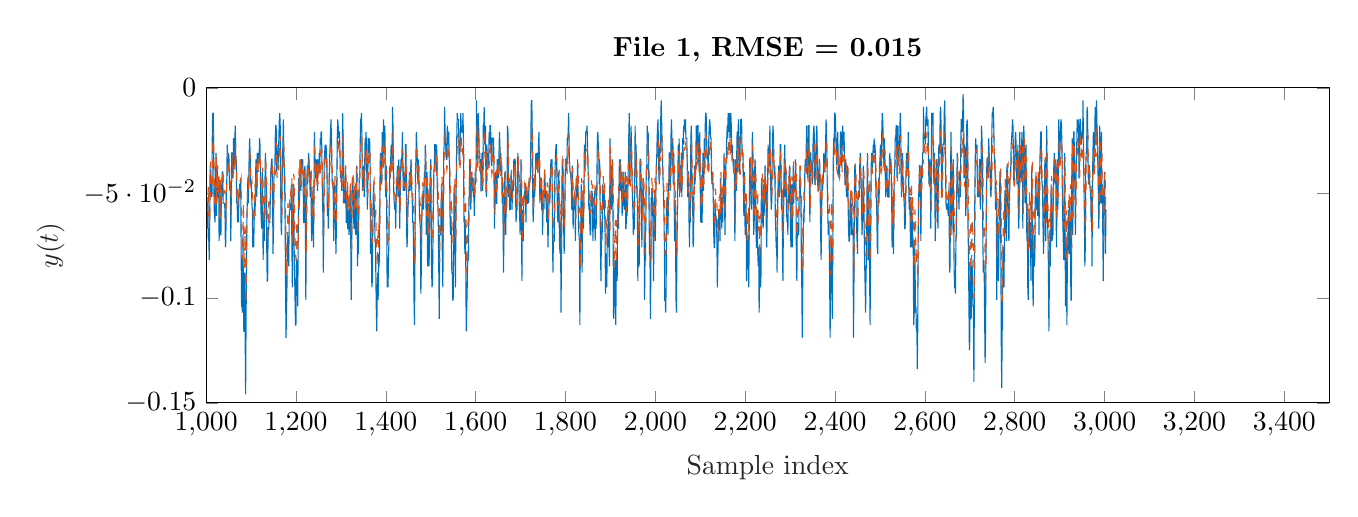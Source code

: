 % This file was created by matlab2tikz.
%
\definecolor{mycolor1}{rgb}{0.0,0.447,0.741}%
\definecolor{mycolor2}{rgb}{0.85,0.325,0.098}%
%
\begin{tikzpicture}

\begin{axis}[%
width=14.264cm,
height=4cm,
at={(0cm,0cm)},
scale only axis,
xmin=1000,
xmax=3500,
xlabel style={font=\color{white!15!black}},
xlabel={Sample index},
ymin=-0.15,
ymax=0,
ylabel style={font=\color{white!15!black}},
ylabel={$y(t)$},
axis background/.style={fill=white},
title style={font=\bfseries},
title={File 1, RMSE = 0.015}
]
\addplot [color=mycolor1, forget plot]
  table[row sep=crcr]{%
1003	-0.067\\
1004	-0.052\\
1005	-0.073\\
1006	-0.07\\
1007	-0.082\\
1008	-0.064\\
1009	-0.037\\
1010	-0.052\\
1011	-0.043\\
1012	-0.046\\
1013	-0.052\\
1014	-0.018\\
1015	-0.012\\
1016	-0.012\\
1017	-0.034\\
1018	-0.058\\
1019	-0.061\\
1020	-0.064\\
1021	-0.049\\
1022	-0.031\\
1023	-0.061\\
1024	-0.049\\
1025	-0.037\\
1026	-0.052\\
1027	-0.046\\
1028	-0.043\\
1029	-0.073\\
1030	-0.064\\
1031	-0.046\\
1032	-0.07\\
1033	-0.07\\
1034	-0.055\\
1035	-0.046\\
1036	-0.04\\
1037	-0.04\\
1038	-0.055\\
1039	-0.055\\
1040	-0.055\\
1041	-0.055\\
1042	-0.058\\
1043	-0.076\\
1044	-0.073\\
1045	-0.049\\
1046	-0.046\\
1047	-0.027\\
1048	-0.037\\
1049	-0.04\\
1050	-0.031\\
1051	-0.034\\
1052	-0.046\\
1053	-0.049\\
1054	-0.046\\
1055	-0.073\\
1056	-0.055\\
1057	-0.031\\
1058	-0.031\\
1059	-0.034\\
1060	-0.043\\
1061	-0.024\\
1062	-0.027\\
1063	-0.037\\
1064	-0.024\\
1065	-0.018\\
1066	-0.034\\
1067	-0.034\\
1068	-0.055\\
1069	-0.052\\
1070	-0.064\\
1071	-0.055\\
1072	-0.064\\
1073	-0.052\\
1074	-0.052\\
1075	-0.046\\
1076	-0.046\\
1077	-0.043\\
1078	-0.076\\
1079	-0.104\\
1080	-0.104\\
1081	-0.107\\
1082	-0.07\\
1083	-0.095\\
1084	-0.116\\
1085	-0.116\\
1086	-0.088\\
1087	-0.119\\
1088	-0.146\\
1089	-0.11\\
1090	-0.085\\
1091	-0.061\\
1092	-0.052\\
1093	-0.043\\
1094	-0.055\\
1095	-0.043\\
1096	-0.031\\
1097	-0.024\\
1098	-0.031\\
1099	-0.046\\
1100	-0.046\\
1101	-0.046\\
1102	-0.055\\
1103	-0.058\\
1104	-0.076\\
1105	-0.07\\
1106	-0.076\\
1107	-0.064\\
1108	-0.052\\
1109	-0.061\\
1110	-0.046\\
1111	-0.034\\
1112	-0.049\\
1113	-0.052\\
1114	-0.031\\
1115	-0.04\\
1116	-0.031\\
1117	-0.034\\
1118	-0.034\\
1119	-0.024\\
1120	-0.027\\
1121	-0.043\\
1122	-0.058\\
1123	-0.064\\
1124	-0.067\\
1125	-0.04\\
1126	-0.052\\
1127	-0.082\\
1128	-0.061\\
1129	-0.07\\
1130	-0.073\\
1131	-0.046\\
1132	-0.031\\
1133	-0.043\\
1134	-0.046\\
1135	-0.076\\
1136	-0.092\\
1137	-0.092\\
1138	-0.07\\
1139	-0.07\\
1140	-0.064\\
1141	-0.064\\
1142	-0.064\\
1143	-0.052\\
1144	-0.04\\
1145	-0.037\\
1146	-0.034\\
1147	-0.034\\
1148	-0.052\\
1149	-0.079\\
1150	-0.067\\
1151	-0.043\\
1152	-0.04\\
1153	-0.04\\
1154	-0.024\\
1155	-0.018\\
1156	-0.018\\
1157	-0.04\\
1158	-0.027\\
1159	-0.037\\
1160	-0.037\\
1161	-0.034\\
1162	-0.024\\
1163	-0.015\\
1164	-0.012\\
1165	-0.018\\
1166	-0.046\\
1167	-0.067\\
1168	-0.07\\
1169	-0.052\\
1170	-0.034\\
1171	-0.027\\
1172	-0.015\\
1173	-0.031\\
1174	-0.037\\
1175	-0.046\\
1176	-0.067\\
1177	-0.098\\
1178	-0.119\\
1179	-0.107\\
1180	-0.095\\
1181	-0.07\\
1182	-0.076\\
1183	-0.079\\
1184	-0.085\\
1185	-0.061\\
1186	-0.058\\
1187	-0.058\\
1188	-0.055\\
1189	-0.058\\
1190	-0.046\\
1191	-0.076\\
1192	-0.095\\
1193	-0.07\\
1194	-0.046\\
1195	-0.046\\
1196	-0.076\\
1197	-0.088\\
1198	-0.101\\
1199	-0.113\\
1200	-0.113\\
1201	-0.085\\
1202	-0.082\\
1203	-0.092\\
1204	-0.104\\
1205	-0.073\\
1206	-0.043\\
1207	-0.058\\
1208	-0.052\\
1209	-0.034\\
1210	-0.046\\
1211	-0.049\\
1212	-0.037\\
1213	-0.034\\
1214	-0.04\\
1215	-0.034\\
1216	-0.043\\
1217	-0.064\\
1218	-0.064\\
1219	-0.04\\
1220	-0.037\\
1221	-0.061\\
1222	-0.101\\
1223	-0.073\\
1224	-0.052\\
1225	-0.037\\
1226	-0.046\\
1227	-0.04\\
1228	-0.031\\
1229	-0.034\\
1230	-0.04\\
1231	-0.046\\
1232	-0.052\\
1233	-0.04\\
1234	-0.058\\
1235	-0.073\\
1236	-0.064\\
1237	-0.052\\
1238	-0.058\\
1239	-0.076\\
1240	-0.055\\
1241	-0.021\\
1242	-0.034\\
1243	-0.034\\
1244	-0.043\\
1245	-0.043\\
1246	-0.034\\
1247	-0.043\\
1248	-0.049\\
1249	-0.034\\
1250	-0.04\\
1251	-0.04\\
1252	-0.031\\
1253	-0.04\\
1254	-0.024\\
1255	-0.027\\
1256	-0.021\\
1257	-0.021\\
1258	-0.037\\
1259	-0.052\\
1260	-0.061\\
1261	-0.088\\
1262	-0.061\\
1263	-0.034\\
1264	-0.031\\
1265	-0.027\\
1266	-0.034\\
1267	-0.027\\
1268	-0.031\\
1269	-0.037\\
1270	-0.061\\
1271	-0.055\\
1272	-0.067\\
1273	-0.058\\
1274	-0.043\\
1275	-0.034\\
1276	-0.027\\
1277	-0.021\\
1278	-0.015\\
1279	-0.024\\
1280	-0.037\\
1281	-0.046\\
1282	-0.046\\
1283	-0.049\\
1284	-0.073\\
1285	-0.064\\
1286	-0.046\\
1287	-0.061\\
1288	-0.061\\
1289	-0.079\\
1290	-0.067\\
1291	-0.043\\
1292	-0.024\\
1293	-0.015\\
1294	-0.018\\
1295	-0.024\\
1296	-0.021\\
1297	-0.021\\
1298	-0.031\\
1299	-0.043\\
1300	-0.04\\
1301	-0.04\\
1302	-0.049\\
1303	-0.034\\
1304	-0.012\\
1305	-0.024\\
1306	-0.055\\
1307	-0.049\\
1308	-0.055\\
1309	-0.046\\
1310	-0.037\\
1311	-0.049\\
1312	-0.064\\
1313	-0.064\\
1314	-0.049\\
1315	-0.067\\
1316	-0.067\\
1317	-0.058\\
1318	-0.07\\
1319	-0.067\\
1320	-0.052\\
1321	-0.049\\
1322	-0.073\\
1323	-0.101\\
1324	-0.076\\
1325	-0.046\\
1326	-0.043\\
1327	-0.046\\
1328	-0.055\\
1329	-0.067\\
1330	-0.049\\
1331	-0.049\\
1332	-0.067\\
1333	-0.07\\
1334	-0.052\\
1335	-0.037\\
1336	-0.052\\
1337	-0.085\\
1338	-0.076\\
1339	-0.079\\
1340	-0.055\\
1341	-0.043\\
1342	-0.043\\
1343	-0.027\\
1344	-0.015\\
1345	-0.015\\
1346	-0.012\\
1347	-0.027\\
1348	-0.049\\
1349	-0.046\\
1350	-0.04\\
1351	-0.037\\
1352	-0.052\\
1353	-0.037\\
1354	-0.024\\
1355	-0.034\\
1356	-0.021\\
1357	-0.027\\
1358	-0.046\\
1359	-0.058\\
1360	-0.043\\
1361	-0.024\\
1362	-0.027\\
1363	-0.031\\
1364	-0.024\\
1365	-0.034\\
1366	-0.079\\
1367	-0.064\\
1368	-0.079\\
1369	-0.095\\
1370	-0.092\\
1371	-0.067\\
1372	-0.052\\
1373	-0.046\\
1374	-0.055\\
1375	-0.058\\
1376	-0.073\\
1377	-0.073\\
1378	-0.092\\
1379	-0.107\\
1380	-0.116\\
1381	-0.095\\
1382	-0.088\\
1383	-0.101\\
1384	-0.079\\
1385	-0.085\\
1386	-0.079\\
1387	-0.046\\
1388	-0.031\\
1389	-0.034\\
1390	-0.046\\
1391	-0.043\\
1392	-0.021\\
1393	-0.037\\
1394	-0.034\\
1395	-0.015\\
1396	-0.027\\
1397	-0.031\\
1398	-0.018\\
1399	-0.046\\
1400	-0.052\\
1401	-0.037\\
1402	-0.058\\
1403	-0.095\\
1404	-0.082\\
1405	-0.095\\
1406	-0.082\\
1407	-0.073\\
1408	-0.052\\
1409	-0.037\\
1410	-0.043\\
1411	-0.034\\
1412	-0.027\\
1413	-0.037\\
1414	-0.034\\
1415	-0.009\\
1416	-0.018\\
1417	-0.04\\
1418	-0.052\\
1419	-0.055\\
1420	-0.058\\
1421	-0.055\\
1422	-0.067\\
1423	-0.055\\
1424	-0.043\\
1425	-0.043\\
1426	-0.037\\
1427	-0.052\\
1428	-0.046\\
1429	-0.034\\
1430	-0.046\\
1431	-0.067\\
1432	-0.052\\
1433	-0.04\\
1434	-0.034\\
1435	-0.037\\
1436	-0.031\\
1437	-0.021\\
1438	-0.037\\
1439	-0.049\\
1440	-0.046\\
1441	-0.04\\
1442	-0.049\\
1443	-0.046\\
1444	-0.027\\
1445	-0.027\\
1446	-0.055\\
1447	-0.076\\
1448	-0.073\\
1449	-0.058\\
1450	-0.055\\
1451	-0.049\\
1452	-0.046\\
1453	-0.04\\
1454	-0.049\\
1455	-0.043\\
1456	-0.034\\
1457	-0.043\\
1458	-0.049\\
1459	-0.055\\
1460	-0.064\\
1461	-0.064\\
1462	-0.082\\
1463	-0.104\\
1464	-0.113\\
1465	-0.079\\
1466	-0.043\\
1467	-0.034\\
1468	-0.021\\
1469	-0.027\\
1470	-0.034\\
1471	-0.043\\
1472	-0.046\\
1473	-0.034\\
1474	-0.049\\
1475	-0.061\\
1476	-0.064\\
1477	-0.067\\
1478	-0.098\\
1479	-0.088\\
1480	-0.064\\
1481	-0.052\\
1482	-0.052\\
1483	-0.049\\
1484	-0.058\\
1485	-0.049\\
1486	-0.04\\
1487	-0.043\\
1488	-0.027\\
1489	-0.037\\
1490	-0.07\\
1491	-0.049\\
1492	-0.04\\
1493	-0.085\\
1494	-0.07\\
1495	-0.055\\
1496	-0.085\\
1497	-0.079\\
1498	-0.052\\
1499	-0.04\\
1500	-0.034\\
1501	-0.058\\
1502	-0.088\\
1503	-0.095\\
1504	-0.092\\
1505	-0.073\\
1506	-0.052\\
1507	-0.04\\
1508	-0.037\\
1509	-0.027\\
1510	-0.027\\
1511	-0.034\\
1512	-0.04\\
1513	-0.027\\
1514	-0.034\\
1515	-0.055\\
1516	-0.055\\
1517	-0.067\\
1518	-0.088\\
1519	-0.11\\
1520	-0.07\\
1521	-0.07\\
1522	-0.07\\
1523	-0.061\\
1524	-0.046\\
1525	-0.052\\
1526	-0.085\\
1527	-0.095\\
1528	-0.061\\
1529	-0.031\\
1530	-0.027\\
1531	-0.009\\
1532	-0.021\\
1533	-0.024\\
1534	-0.031\\
1535	-0.034\\
1536	-0.034\\
1537	-0.018\\
1538	-0.021\\
1539	-0.027\\
1540	-0.021\\
1541	-0.031\\
1542	-0.037\\
1543	-0.061\\
1544	-0.07\\
1545	-0.061\\
1546	-0.07\\
1547	-0.088\\
1548	-0.088\\
1549	-0.101\\
1550	-0.101\\
1551	-0.073\\
1552	-0.049\\
1553	-0.046\\
1554	-0.076\\
1555	-0.095\\
1556	-0.067\\
1557	-0.04\\
1558	-0.024\\
1559	-0.012\\
1560	-0.015\\
1561	-0.015\\
1562	-0.015\\
1563	-0.031\\
1564	-0.037\\
1565	-0.031\\
1566	-0.024\\
1567	-0.012\\
1568	-0.021\\
1569	-0.021\\
1570	-0.021\\
1571	-0.018\\
1572	-0.012\\
1573	-0.031\\
1574	-0.064\\
1575	-0.061\\
1576	-0.079\\
1577	-0.064\\
1578	-0.082\\
1579	-0.116\\
1580	-0.107\\
1581	-0.098\\
1582	-0.085\\
1583	-0.079\\
1584	-0.082\\
1585	-0.052\\
1586	-0.052\\
1587	-0.034\\
1588	-0.037\\
1589	-0.058\\
1590	-0.052\\
1591	-0.04\\
1592	-0.049\\
1593	-0.043\\
1594	-0.043\\
1595	-0.052\\
1596	-0.049\\
1597	-0.061\\
1598	-0.052\\
1599	-0.04\\
1600	-0.046\\
1601	-0.037\\
1602	-0.006\\
1603	-0.024\\
1604	-0.034\\
1605	-0.021\\
1606	-0.012\\
1607	-0.021\\
1608	-0.031\\
1609	-0.031\\
1610	-0.037\\
1611	-0.034\\
1612	-0.049\\
1613	-0.049\\
1614	-0.031\\
1615	-0.049\\
1616	-0.043\\
1617	-0.018\\
1618	-0.018\\
1619	-0.009\\
1620	-0.027\\
1621	-0.021\\
1622	-0.018\\
1623	-0.049\\
1624	-0.052\\
1625	-0.027\\
1626	-0.037\\
1627	-0.031\\
1628	-0.034\\
1629	-0.037\\
1630	-0.021\\
1631	-0.027\\
1632	-0.018\\
1633	-0.018\\
1634	-0.024\\
1635	-0.037\\
1636	-0.037\\
1637	-0.024\\
1638	-0.024\\
1639	-0.024\\
1640	-0.024\\
1641	-0.046\\
1642	-0.067\\
1643	-0.046\\
1644	-0.043\\
1645	-0.04\\
1646	-0.055\\
1647	-0.055\\
1648	-0.034\\
1649	-0.037\\
1650	-0.034\\
1651	-0.043\\
1652	-0.031\\
1653	-0.021\\
1654	-0.027\\
1655	-0.04\\
1656	-0.031\\
1657	-0.037\\
1658	-0.037\\
1659	-0.055\\
1660	-0.046\\
1661	-0.064\\
1662	-0.088\\
1663	-0.07\\
1664	-0.046\\
1665	-0.04\\
1666	-0.058\\
1667	-0.07\\
1668	-0.052\\
1669	-0.058\\
1670	-0.046\\
1671	-0.018\\
1672	-0.021\\
1673	-0.052\\
1674	-0.046\\
1675	-0.046\\
1676	-0.058\\
1677	-0.058\\
1678	-0.049\\
1679	-0.04\\
1680	-0.046\\
1681	-0.058\\
1682	-0.049\\
1683	-0.046\\
1684	-0.049\\
1685	-0.034\\
1686	-0.037\\
1687	-0.034\\
1688	-0.034\\
1689	-0.052\\
1690	-0.064\\
1691	-0.058\\
1692	-0.058\\
1693	-0.043\\
1694	-0.031\\
1695	-0.04\\
1696	-0.04\\
1697	-0.055\\
1698	-0.061\\
1699	-0.07\\
1700	-0.058\\
1701	-0.034\\
1702	-0.061\\
1703	-0.092\\
1704	-0.061\\
1705	-0.058\\
1706	-0.073\\
1707	-0.055\\
1708	-0.052\\
1709	-0.052\\
1710	-0.046\\
1711	-0.052\\
1712	-0.064\\
1713	-0.049\\
1714	-0.055\\
1715	-0.055\\
1716	-0.052\\
1717	-0.049\\
1718	-0.055\\
1719	-0.043\\
1720	-0.046\\
1721	-0.043\\
1722	-0.043\\
1723	-0.021\\
1724	-0.006\\
1725	-0.006\\
1726	-0.021\\
1727	-0.049\\
1728	-0.064\\
1729	-0.058\\
1730	-0.043\\
1731	-0.052\\
1732	-0.049\\
1733	-0.04\\
1734	-0.031\\
1735	-0.037\\
1736	-0.037\\
1737	-0.031\\
1738	-0.04\\
1739	-0.034\\
1740	-0.027\\
1741	-0.021\\
1742	-0.037\\
1743	-0.055\\
1744	-0.043\\
1745	-0.043\\
1746	-0.043\\
1747	-0.058\\
1748	-0.052\\
1749	-0.07\\
1750	-0.055\\
1751	-0.058\\
1752	-0.058\\
1753	-0.04\\
1754	-0.052\\
1755	-0.049\\
1756	-0.052\\
1757	-0.055\\
1758	-0.064\\
1759	-0.049\\
1760	-0.061\\
1761	-0.076\\
1762	-0.064\\
1763	-0.058\\
1764	-0.046\\
1765	-0.055\\
1766	-0.049\\
1767	-0.037\\
1768	-0.034\\
1769	-0.04\\
1770	-0.034\\
1771	-0.067\\
1772	-0.088\\
1773	-0.073\\
1774	-0.073\\
1775	-0.073\\
1776	-0.046\\
1777	-0.037\\
1778	-0.031\\
1779	-0.027\\
1780	-0.027\\
1781	-0.046\\
1782	-0.058\\
1783	-0.064\\
1784	-0.055\\
1785	-0.04\\
1786	-0.064\\
1787	-0.076\\
1788	-0.079\\
1789	-0.064\\
1790	-0.107\\
1791	-0.082\\
1792	-0.046\\
1793	-0.034\\
1794	-0.034\\
1795	-0.049\\
1796	-0.067\\
1797	-0.079\\
1798	-0.067\\
1799	-0.049\\
1800	-0.034\\
1801	-0.034\\
1802	-0.034\\
1803	-0.04\\
1804	-0.024\\
1805	-0.024\\
1806	-0.021\\
1807	-0.012\\
1808	-0.027\\
1809	-0.037\\
1810	-0.04\\
1811	-0.04\\
1812	-0.043\\
1813	-0.046\\
1814	-0.058\\
1815	-0.037\\
1816	-0.055\\
1817	-0.067\\
1818	-0.055\\
1819	-0.058\\
1820	-0.055\\
1821	-0.052\\
1822	-0.073\\
1823	-0.058\\
1824	-0.043\\
1825	-0.052\\
1826	-0.052\\
1827	-0.034\\
1828	-0.052\\
1829	-0.067\\
1830	-0.07\\
1831	-0.073\\
1832	-0.113\\
1833	-0.076\\
1834	-0.067\\
1835	-0.046\\
1836	-0.067\\
1837	-0.088\\
1838	-0.061\\
1839	-0.049\\
1840	-0.067\\
1841	-0.052\\
1842	-0.027\\
1843	-0.04\\
1844	-0.034\\
1845	-0.021\\
1846	-0.021\\
1847	-0.021\\
1848	-0.018\\
1849	-0.027\\
1850	-0.037\\
1851	-0.043\\
1852	-0.058\\
1853	-0.055\\
1854	-0.064\\
1855	-0.07\\
1856	-0.07\\
1857	-0.049\\
1858	-0.055\\
1859	-0.049\\
1860	-0.052\\
1861	-0.073\\
1862	-0.058\\
1863	-0.067\\
1864	-0.058\\
1865	-0.049\\
1866	-0.073\\
1867	-0.064\\
1868	-0.067\\
1869	-0.061\\
1870	-0.04\\
1871	-0.024\\
1872	-0.021\\
1873	-0.027\\
1874	-0.031\\
1875	-0.046\\
1876	-0.034\\
1877	-0.055\\
1878	-0.079\\
1879	-0.092\\
1880	-0.067\\
1881	-0.073\\
1882	-0.067\\
1883	-0.046\\
1884	-0.055\\
1885	-0.058\\
1886	-0.049\\
1887	-0.058\\
1888	-0.067\\
1889	-0.098\\
1890	-0.085\\
1891	-0.079\\
1892	-0.095\\
1893	-0.07\\
1894	-0.076\\
1895	-0.061\\
1896	-0.058\\
1897	-0.076\\
1898	-0.085\\
1899	-0.024\\
1900	-0.052\\
1901	-0.037\\
1902	-0.058\\
1903	-0.052\\
1904	-0.034\\
1905	-0.043\\
1906	-0.067\\
1907	-0.11\\
1908	-0.107\\
1909	-0.095\\
1910	-0.082\\
1911	-0.098\\
1912	-0.113\\
1913	-0.082\\
1914	-0.085\\
1915	-0.092\\
1916	-0.064\\
1917	-0.055\\
1918	-0.067\\
1919	-0.049\\
1920	-0.034\\
1921	-0.049\\
1922	-0.034\\
1923	-0.049\\
1924	-0.04\\
1925	-0.049\\
1926	-0.061\\
1927	-0.055\\
1928	-0.04\\
1929	-0.049\\
1930	-0.055\\
1931	-0.058\\
1932	-0.049\\
1933	-0.04\\
1934	-0.067\\
1935	-0.067\\
1936	-0.046\\
1937	-0.061\\
1938	-0.055\\
1939	-0.046\\
1940	-0.034\\
1941	-0.021\\
1942	-0.012\\
1943	-0.046\\
1944	-0.034\\
1945	-0.031\\
1946	-0.018\\
1947	-0.031\\
1948	-0.043\\
1949	-0.052\\
1950	-0.058\\
1951	-0.07\\
1952	-0.067\\
1953	-0.067\\
1954	-0.046\\
1955	-0.018\\
1956	-0.04\\
1957	-0.027\\
1958	-0.037\\
1959	-0.052\\
1960	-0.052\\
1961	-0.092\\
1962	-0.07\\
1963	-0.064\\
1964	-0.085\\
1965	-0.058\\
1966	-0.034\\
1967	-0.034\\
1968	-0.043\\
1969	-0.052\\
1970	-0.076\\
1971	-0.055\\
1972	-0.049\\
1973	-0.043\\
1974	-0.052\\
1975	-0.064\\
1976	-0.101\\
1977	-0.082\\
1978	-0.082\\
1979	-0.055\\
1980	-0.037\\
1981	-0.037\\
1982	-0.018\\
1983	-0.024\\
1984	-0.021\\
1985	-0.034\\
1986	-0.058\\
1987	-0.079\\
1988	-0.079\\
1989	-0.11\\
1990	-0.088\\
1991	-0.052\\
1992	-0.055\\
1993	-0.049\\
1994	-0.055\\
1995	-0.073\\
1996	-0.092\\
1997	-0.067\\
1998	-0.049\\
1999	-0.055\\
2000	-0.073\\
2001	-0.049\\
2002	-0.037\\
2003	-0.034\\
2004	-0.024\\
2005	-0.018\\
2006	-0.015\\
2007	-0.031\\
2008	-0.043\\
2009	-0.046\\
2010	-0.027\\
2011	-0.031\\
2012	-0.015\\
2013	-0.006\\
2014	-0.015\\
2015	-0.027\\
2016	-0.034\\
2017	-0.043\\
2018	-0.049\\
2019	-0.058\\
2020	-0.073\\
2021	-0.101\\
2022	-0.101\\
2023	-0.107\\
2024	-0.095\\
2025	-0.055\\
2026	-0.052\\
2027	-0.055\\
2028	-0.07\\
2029	-0.055\\
2030	-0.043\\
2031	-0.031\\
2032	-0.031\\
2033	-0.049\\
2034	-0.043\\
2035	-0.021\\
2036	-0.015\\
2037	-0.027\\
2038	-0.037\\
2039	-0.024\\
2040	-0.046\\
2041	-0.031\\
2042	-0.055\\
2043	-0.073\\
2044	-0.055\\
2045	-0.073\\
2046	-0.101\\
2047	-0.107\\
2048	-0.079\\
2049	-0.061\\
2050	-0.043\\
2051	-0.027\\
2052	-0.046\\
2053	-0.024\\
2054	-0.052\\
2055	-0.037\\
2056	-0.037\\
2057	-0.049\\
2058	-0.031\\
2059	-0.052\\
2060	-0.034\\
2061	-0.024\\
2062	-0.027\\
2063	-0.018\\
2064	-0.021\\
2065	-0.015\\
2066	-0.018\\
2067	-0.015\\
2068	-0.024\\
2069	-0.024\\
2070	-0.024\\
2071	-0.037\\
2072	-0.052\\
2073	-0.04\\
2074	-0.04\\
2075	-0.064\\
2076	-0.076\\
2077	-0.055\\
2078	-0.064\\
2079	-0.024\\
2080	-0.018\\
2081	-0.031\\
2082	-0.052\\
2083	-0.052\\
2084	-0.076\\
2085	-0.073\\
2086	-0.049\\
2087	-0.037\\
2088	-0.046\\
2089	-0.043\\
2090	-0.037\\
2091	-0.018\\
2092	-0.034\\
2093	-0.027\\
2094	-0.018\\
2095	-0.018\\
2096	-0.031\\
2097	-0.037\\
2098	-0.04\\
2099	-0.021\\
2100	-0.049\\
2101	-0.064\\
2102	-0.043\\
2103	-0.064\\
2104	-0.064\\
2105	-0.049\\
2106	-0.031\\
2107	-0.049\\
2108	-0.043\\
2109	-0.024\\
2110	-0.037\\
2111	-0.018\\
2112	-0.012\\
2113	-0.012\\
2114	-0.021\\
2115	-0.034\\
2116	-0.031\\
2117	-0.034\\
2118	-0.04\\
2119	-0.024\\
2120	-0.018\\
2121	-0.015\\
2122	-0.018\\
2123	-0.024\\
2124	-0.024\\
2125	-0.04\\
2126	-0.046\\
2127	-0.04\\
2128	-0.043\\
2129	-0.055\\
2130	-0.07\\
2131	-0.076\\
2132	-0.076\\
2133	-0.055\\
2134	-0.061\\
2135	-0.061\\
2136	-0.064\\
2137	-0.073\\
2138	-0.095\\
2139	-0.082\\
2140	-0.073\\
2141	-0.061\\
2142	-0.061\\
2143	-0.058\\
2144	-0.073\\
2145	-0.043\\
2146	-0.055\\
2147	-0.058\\
2148	-0.067\\
2149	-0.052\\
2150	-0.064\\
2151	-0.046\\
2152	-0.046\\
2153	-0.031\\
2154	-0.052\\
2155	-0.07\\
2156	-0.052\\
2157	-0.034\\
2158	-0.034\\
2159	-0.024\\
2160	-0.018\\
2161	-0.024\\
2162	-0.012\\
2163	-0.018\\
2164	-0.021\\
2165	-0.012\\
2166	-0.024\\
2167	-0.018\\
2168	-0.012\\
2169	-0.018\\
2170	-0.031\\
2171	-0.027\\
2172	-0.034\\
2173	-0.034\\
2174	-0.04\\
2175	-0.034\\
2176	-0.043\\
2177	-0.073\\
2178	-0.052\\
2179	-0.034\\
2180	-0.049\\
2181	-0.034\\
2182	-0.021\\
2183	-0.04\\
2184	-0.021\\
2185	-0.015\\
2186	-0.031\\
2187	-0.04\\
2188	-0.04\\
2189	-0.024\\
2190	-0.015\\
2191	-0.015\\
2192	-0.015\\
2193	-0.031\\
2194	-0.031\\
2195	-0.031\\
2196	-0.046\\
2197	-0.061\\
2198	-0.04\\
2199	-0.058\\
2200	-0.07\\
2201	-0.064\\
2202	-0.055\\
2203	-0.092\\
2204	-0.076\\
2205	-0.082\\
2206	-0.07\\
2207	-0.088\\
2208	-0.095\\
2209	-0.064\\
2210	-0.034\\
2211	-0.034\\
2212	-0.046\\
2213	-0.055\\
2214	-0.058\\
2215	-0.037\\
2216	-0.021\\
2217	-0.034\\
2218	-0.055\\
2219	-0.07\\
2220	-0.064\\
2221	-0.04\\
2222	-0.034\\
2223	-0.043\\
2224	-0.067\\
2225	-0.076\\
2226	-0.076\\
2227	-0.058\\
2228	-0.079\\
2229	-0.085\\
2230	-0.076\\
2231	-0.107\\
2232	-0.092\\
2233	-0.076\\
2234	-0.095\\
2235	-0.092\\
2236	-0.046\\
2237	-0.043\\
2238	-0.052\\
2239	-0.064\\
2240	-0.067\\
2241	-0.046\\
2242	-0.061\\
2243	-0.055\\
2244	-0.037\\
2245	-0.049\\
2246	-0.046\\
2247	-0.067\\
2248	-0.076\\
2249	-0.058\\
2250	-0.043\\
2251	-0.027\\
2252	-0.04\\
2253	-0.031\\
2254	-0.031\\
2255	-0.018\\
2256	-0.04\\
2257	-0.049\\
2258	-0.058\\
2259	-0.055\\
2260	-0.034\\
2261	-0.024\\
2262	-0.018\\
2263	-0.024\\
2264	-0.037\\
2265	-0.043\\
2266	-0.037\\
2267	-0.061\\
2268	-0.067\\
2269	-0.076\\
2270	-0.076\\
2271	-0.088\\
2272	-0.058\\
2273	-0.049\\
2274	-0.037\\
2275	-0.043\\
2276	-0.052\\
2277	-0.04\\
2278	-0.027\\
2279	-0.027\\
2280	-0.046\\
2281	-0.058\\
2282	-0.052\\
2283	-0.079\\
2284	-0.092\\
2285	-0.064\\
2286	-0.046\\
2287	-0.034\\
2288	-0.027\\
2289	-0.052\\
2290	-0.037\\
2291	-0.043\\
2292	-0.058\\
2293	-0.064\\
2294	-0.061\\
2295	-0.07\\
2296	-0.046\\
2297	-0.055\\
2298	-0.04\\
2299	-0.037\\
2300	-0.052\\
2301	-0.07\\
2302	-0.076\\
2303	-0.046\\
2304	-0.073\\
2305	-0.076\\
2306	-0.055\\
2307	-0.037\\
2308	-0.055\\
2309	-0.043\\
2310	-0.043\\
2311	-0.049\\
2312	-0.034\\
2313	-0.046\\
2314	-0.085\\
2315	-0.092\\
2316	-0.064\\
2317	-0.07\\
2318	-0.07\\
2319	-0.07\\
2320	-0.052\\
2321	-0.052\\
2322	-0.037\\
2323	-0.052\\
2324	-0.052\\
2325	-0.082\\
2326	-0.095\\
2327	-0.119\\
2328	-0.095\\
2329	-0.076\\
2330	-0.058\\
2331	-0.064\\
2332	-0.049\\
2333	-0.037\\
2334	-0.034\\
2335	-0.04\\
2336	-0.027\\
2337	-0.018\\
2338	-0.031\\
2339	-0.043\\
2340	-0.031\\
2341	-0.018\\
2342	-0.018\\
2343	-0.046\\
2344	-0.064\\
2345	-0.031\\
2346	-0.031\\
2347	-0.04\\
2348	-0.037\\
2349	-0.046\\
2350	-0.043\\
2351	-0.027\\
2352	-0.021\\
2353	-0.018\\
2354	-0.024\\
2355	-0.046\\
2356	-0.046\\
2357	-0.04\\
2358	-0.027\\
2359	-0.018\\
2360	-0.021\\
2361	-0.043\\
2362	-0.049\\
2363	-0.049\\
2364	-0.04\\
2365	-0.034\\
2366	-0.037\\
2367	-0.052\\
2368	-0.07\\
2369	-0.082\\
2370	-0.061\\
2371	-0.043\\
2372	-0.049\\
2373	-0.046\\
2374	-0.043\\
2375	-0.031\\
2376	-0.034\\
2377	-0.04\\
2378	-0.037\\
2379	-0.027\\
2380	-0.015\\
2381	-0.021\\
2382	-0.034\\
2383	-0.052\\
2384	-0.061\\
2385	-0.07\\
2386	-0.064\\
2387	-0.073\\
2388	-0.092\\
2389	-0.119\\
2390	-0.095\\
2391	-0.07\\
2392	-0.079\\
2393	-0.092\\
2394	-0.11\\
2395	-0.076\\
2396	-0.034\\
2397	-0.024\\
2398	-0.027\\
2399	-0.012\\
2400	-0.012\\
2401	-0.015\\
2402	-0.024\\
2403	-0.034\\
2404	-0.037\\
2405	-0.027\\
2406	-0.021\\
2407	-0.034\\
2408	-0.04\\
2409	-0.043\\
2410	-0.04\\
2411	-0.034\\
2412	-0.021\\
2413	-0.021\\
2414	-0.027\\
2415	-0.037\\
2416	-0.027\\
2417	-0.018\\
2418	-0.027\\
2419	-0.027\\
2420	-0.021\\
2421	-0.034\\
2422	-0.046\\
2423	-0.046\\
2424	-0.034\\
2425	-0.049\\
2426	-0.052\\
2427	-0.043\\
2428	-0.037\\
2429	-0.055\\
2430	-0.067\\
2431	-0.073\\
2432	-0.073\\
2433	-0.061\\
2434	-0.055\\
2435	-0.052\\
2436	-0.07\\
2437	-0.055\\
2438	-0.067\\
2439	-0.07\\
2440	-0.067\\
2441	-0.119\\
2442	-0.095\\
2443	-0.052\\
2444	-0.037\\
2445	-0.037\\
2446	-0.046\\
2447	-0.061\\
2448	-0.067\\
2449	-0.073\\
2450	-0.079\\
2451	-0.052\\
2452	-0.049\\
2453	-0.052\\
2454	-0.052\\
2455	-0.037\\
2456	-0.031\\
2457	-0.043\\
2458	-0.043\\
2459	-0.055\\
2460	-0.07\\
2461	-0.064\\
2462	-0.046\\
2463	-0.037\\
2464	-0.055\\
2465	-0.07\\
2466	-0.085\\
2467	-0.095\\
2468	-0.107\\
2469	-0.088\\
2470	-0.082\\
2471	-0.052\\
2472	-0.031\\
2473	-0.061\\
2474	-0.082\\
2475	-0.049\\
2476	-0.064\\
2477	-0.092\\
2478	-0.113\\
2479	-0.079\\
2480	-0.046\\
2481	-0.031\\
2482	-0.04\\
2483	-0.037\\
2484	-0.034\\
2485	-0.027\\
2486	-0.031\\
2487	-0.024\\
2488	-0.031\\
2489	-0.027\\
2490	-0.034\\
2491	-0.052\\
2492	-0.052\\
2493	-0.061\\
2494	-0.076\\
2495	-0.079\\
2496	-0.049\\
2497	-0.043\\
2498	-0.055\\
2499	-0.037\\
2500	-0.034\\
2501	-0.027\\
2502	-0.037\\
2503	-0.037\\
2504	-0.021\\
2505	-0.012\\
2506	-0.015\\
2507	-0.021\\
2508	-0.037\\
2509	-0.037\\
2510	-0.024\\
2511	-0.034\\
2512	-0.043\\
2513	-0.052\\
2514	-0.043\\
2515	-0.037\\
2516	-0.043\\
2517	-0.052\\
2518	-0.046\\
2519	-0.052\\
2520	-0.052\\
2521	-0.034\\
2522	-0.031\\
2523	-0.04\\
2524	-0.034\\
2525	-0.037\\
2526	-0.052\\
2527	-0.076\\
2528	-0.061\\
2529	-0.052\\
2530	-0.079\\
2531	-0.058\\
2532	-0.04\\
2533	-0.037\\
2534	-0.024\\
2535	-0.024\\
2536	-0.018\\
2537	-0.018\\
2538	-0.043\\
2539	-0.034\\
2540	-0.018\\
2541	-0.034\\
2542	-0.037\\
2543	-0.027\\
2544	-0.024\\
2545	-0.012\\
2546	-0.015\\
2547	-0.043\\
2548	-0.052\\
2549	-0.04\\
2550	-0.031\\
2551	-0.043\\
2552	-0.046\\
2553	-0.052\\
2554	-0.055\\
2555	-0.067\\
2556	-0.067\\
2557	-0.055\\
2558	-0.04\\
2559	-0.031\\
2560	-0.034\\
2561	-0.04\\
2562	-0.034\\
2563	-0.021\\
2564	-0.046\\
2565	-0.058\\
2566	-0.052\\
2567	-0.061\\
2568	-0.076\\
2569	-0.052\\
2570	-0.058\\
2571	-0.076\\
2572	-0.061\\
2573	-0.073\\
2574	-0.073\\
2575	-0.113\\
2576	-0.107\\
2577	-0.076\\
2578	-0.082\\
2579	-0.107\\
2580	-0.104\\
2581	-0.116\\
2582	-0.11\\
2583	-0.134\\
2584	-0.116\\
2585	-0.073\\
2586	-0.049\\
2587	-0.052\\
2588	-0.037\\
2589	-0.037\\
2590	-0.049\\
2591	-0.073\\
2592	-0.052\\
2593	-0.037\\
2594	-0.043\\
2595	-0.031\\
2596	-0.031\\
2597	-0.009\\
2598	-0.024\\
2599	-0.024\\
2600	-0.024\\
2601	-0.027\\
2602	-0.015\\
2603	-0.012\\
2604	-0.009\\
2605	-0.018\\
2606	-0.018\\
2607	-0.015\\
2608	-0.034\\
2609	-0.046\\
2610	-0.043\\
2611	-0.034\\
2612	-0.04\\
2613	-0.067\\
2614	-0.046\\
2615	-0.012\\
2616	-0.018\\
2617	-0.012\\
2618	-0.012\\
2619	-0.04\\
2620	-0.046\\
2621	-0.031\\
2622	-0.046\\
2623	-0.073\\
2624	-0.064\\
2625	-0.046\\
2626	-0.034\\
2627	-0.037\\
2628	-0.058\\
2629	-0.067\\
2630	-0.046\\
2631	-0.027\\
2632	-0.031\\
2633	-0.031\\
2634	-0.012\\
2635	-0.009\\
2636	-0.018\\
2637	-0.052\\
2638	-0.052\\
2639	-0.034\\
2640	-0.027\\
2641	-0.027\\
2642	-0.027\\
2643	-0.012\\
2644	-0.006\\
2645	-0.018\\
2646	-0.04\\
2647	-0.055\\
2648	-0.058\\
2649	-0.055\\
2650	-0.058\\
2651	-0.058\\
2652	-0.061\\
2653	-0.049\\
2654	-0.064\\
2655	-0.088\\
2656	-0.085\\
2657	-0.046\\
2658	-0.021\\
2659	-0.037\\
2660	-0.07\\
2661	-0.055\\
2662	-0.04\\
2663	-0.034\\
2664	-0.061\\
2665	-0.085\\
2666	-0.095\\
2667	-0.095\\
2668	-0.098\\
2669	-0.073\\
2670	-0.07\\
2671	-0.046\\
2672	-0.031\\
2673	-0.046\\
2674	-0.049\\
2675	-0.052\\
2676	-0.058\\
2677	-0.04\\
2678	-0.043\\
2679	-0.052\\
2680	-0.024\\
2681	-0.015\\
2682	-0.015\\
2683	-0.021\\
2684	-0.015\\
2685	-0.003\\
2686	-0.012\\
2687	-0.043\\
2688	-0.034\\
2689	-0.027\\
2690	-0.04\\
2691	-0.061\\
2692	-0.052\\
2693	-0.018\\
2694	-0.015\\
2695	-0.021\\
2696	-0.067\\
2697	-0.079\\
2698	-0.104\\
2699	-0.125\\
2700	-0.119\\
2701	-0.085\\
2702	-0.085\\
2703	-0.11\\
2704	-0.092\\
2705	-0.082\\
2706	-0.095\\
2707	-0.104\\
2708	-0.104\\
2709	-0.14\\
2710	-0.104\\
2711	-0.055\\
2712	-0.034\\
2713	-0.024\\
2714	-0.031\\
2715	-0.031\\
2716	-0.027\\
2717	-0.052\\
2718	-0.046\\
2719	-0.049\\
2720	-0.052\\
2721	-0.037\\
2722	-0.034\\
2723	-0.055\\
2724	-0.058\\
2725	-0.034\\
2726	-0.018\\
2727	-0.024\\
2728	-0.031\\
2729	-0.073\\
2730	-0.088\\
2731	-0.082\\
2732	-0.088\\
2733	-0.11\\
2734	-0.131\\
2735	-0.116\\
2736	-0.076\\
2737	-0.049\\
2738	-0.034\\
2739	-0.034\\
2740	-0.037\\
2741	-0.043\\
2742	-0.024\\
2743	-0.031\\
2744	-0.034\\
2745	-0.04\\
2746	-0.049\\
2747	-0.052\\
2748	-0.046\\
2749	-0.021\\
2750	-0.012\\
2751	-0.012\\
2752	-0.009\\
2753	-0.015\\
2754	-0.027\\
2755	-0.037\\
2756	-0.034\\
2757	-0.058\\
2758	-0.046\\
2759	-0.058\\
2760	-0.101\\
2761	-0.076\\
2762	-0.064\\
2763	-0.082\\
2764	-0.092\\
2765	-0.067\\
2766	-0.055\\
2767	-0.04\\
2768	-0.04\\
2769	-0.076\\
2770	-0.122\\
2771	-0.143\\
2772	-0.116\\
2773	-0.098\\
2774	-0.076\\
2775	-0.076\\
2776	-0.095\\
2777	-0.07\\
2778	-0.049\\
2779	-0.049\\
2780	-0.064\\
2781	-0.073\\
2782	-0.04\\
2783	-0.037\\
2784	-0.037\\
2785	-0.061\\
2786	-0.07\\
2787	-0.073\\
2788	-0.052\\
2789	-0.043\\
2790	-0.043\\
2791	-0.04\\
2792	-0.027\\
2793	-0.024\\
2794	-0.021\\
2795	-0.015\\
2796	-0.018\\
2797	-0.031\\
2798	-0.046\\
2799	-0.046\\
2800	-0.034\\
2801	-0.024\\
2802	-0.021\\
2803	-0.027\\
2804	-0.04\\
2805	-0.046\\
2806	-0.04\\
2807	-0.027\\
2808	-0.061\\
2809	-0.067\\
2810	-0.052\\
2811	-0.021\\
2812	-0.034\\
2813	-0.043\\
2814	-0.043\\
2815	-0.031\\
2816	-0.021\\
2817	-0.031\\
2818	-0.067\\
2819	-0.034\\
2820	-0.018\\
2821	-0.024\\
2822	-0.046\\
2823	-0.055\\
2824	-0.031\\
2825	-0.027\\
2826	-0.052\\
2827	-0.073\\
2828	-0.064\\
2829	-0.095\\
2830	-0.101\\
2831	-0.076\\
2832	-0.058\\
2833	-0.076\\
2834	-0.064\\
2835	-0.067\\
2836	-0.092\\
2837	-0.07\\
2838	-0.037\\
2839	-0.064\\
2840	-0.092\\
2841	-0.104\\
2842	-0.079\\
2843	-0.07\\
2844	-0.085\\
2845	-0.076\\
2846	-0.043\\
2847	-0.043\\
2848	-0.055\\
2849	-0.058\\
2850	-0.052\\
2851	-0.061\\
2852	-0.04\\
2853	-0.049\\
2854	-0.07\\
2855	-0.049\\
2856	-0.034\\
2857	-0.027\\
2858	-0.021\\
2859	-0.021\\
2860	-0.043\\
2861	-0.046\\
2862	-0.049\\
2863	-0.067\\
2864	-0.079\\
2865	-0.07\\
2866	-0.055\\
2867	-0.034\\
2868	-0.04\\
2869	-0.073\\
2870	-0.052\\
2871	-0.018\\
2872	-0.043\\
2873	-0.064\\
2874	-0.07\\
2875	-0.088\\
2876	-0.116\\
2877	-0.092\\
2878	-0.073\\
2879	-0.085\\
2880	-0.064\\
2881	-0.046\\
2882	-0.055\\
2883	-0.073\\
2884	-0.07\\
2885	-0.07\\
2886	-0.046\\
2887	-0.037\\
2888	-0.031\\
2889	-0.043\\
2890	-0.046\\
2891	-0.034\\
2892	-0.061\\
2893	-0.076\\
2894	-0.046\\
2895	-0.034\\
2896	-0.058\\
2897	-0.037\\
2898	-0.015\\
2899	-0.031\\
2900	-0.034\\
2901	-0.027\\
2902	-0.018\\
2903	-0.015\\
2904	-0.018\\
2905	-0.027\\
2906	-0.052\\
2907	-0.064\\
2908	-0.073\\
2909	-0.082\\
2910	-0.046\\
2911	-0.031\\
2912	-0.07\\
2913	-0.104\\
2914	-0.079\\
2915	-0.073\\
2916	-0.113\\
2917	-0.085\\
2918	-0.076\\
2919	-0.064\\
2920	-0.058\\
2921	-0.079\\
2922	-0.061\\
2923	-0.052\\
2924	-0.076\\
2925	-0.101\\
2926	-0.101\\
2927	-0.04\\
2928	-0.024\\
2929	-0.07\\
2930	-0.052\\
2931	-0.021\\
2932	-0.021\\
2933	-0.037\\
2934	-0.049\\
2935	-0.07\\
2936	-0.046\\
2937	-0.034\\
2938	-0.027\\
2939	-0.015\\
2940	-0.021\\
2941	-0.015\\
2942	-0.018\\
2943	-0.043\\
2944	-0.037\\
2945	-0.015\\
2946	-0.015\\
2947	-0.021\\
2948	-0.027\\
2949	-0.021\\
2950	-0.024\\
2951	-0.024\\
2952	-0.006\\
2953	-0.031\\
2954	-0.046\\
2955	-0.061\\
2956	-0.085\\
2957	-0.076\\
2958	-0.037\\
2959	-0.031\\
2960	-0.031\\
2961	-0.009\\
2962	-0.012\\
2963	-0.034\\
2964	-0.046\\
2965	-0.037\\
2966	-0.037\\
2967	-0.046\\
2968	-0.049\\
2969	-0.049\\
2970	-0.064\\
2971	-0.052\\
2972	-0.085\\
2973	-0.046\\
2974	-0.031\\
2975	-0.021\\
2976	-0.04\\
2977	-0.034\\
2978	-0.024\\
2979	-0.009\\
2980	-0.027\\
2981	-0.021\\
2982	-0.006\\
2983	-0.018\\
2984	-0.024\\
2985	-0.037\\
2986	-0.049\\
2987	-0.067\\
2988	-0.055\\
2989	-0.018\\
2990	-0.034\\
2991	-0.055\\
2992	-0.027\\
2993	-0.021\\
2994	-0.055\\
2995	-0.046\\
2996	-0.07\\
2997	-0.092\\
2998	-0.058\\
2999	-0.046\\
3000	-0.04\\
3001	-0.061\\
3002	-0.079\\
3003	-0.058\\
};
\addplot [color=mycolor2, dashed, forget plot]
  table[row sep=crcr]{%
1003	-0.059\\
1004	-0.056\\
1005	-0.047\\
1006	-0.061\\
1007	-0.058\\
1008	-0.065\\
1009	-0.054\\
1010	-0.035\\
1011	-0.047\\
1012	-0.043\\
1013	-0.045\\
1014	-0.047\\
1015	-0.024\\
1016	-0.021\\
1017	-0.023\\
1018	-0.042\\
1019	-0.057\\
1020	-0.054\\
1021	-0.055\\
1022	-0.044\\
1023	-0.033\\
1024	-0.056\\
1025	-0.045\\
1026	-0.037\\
1027	-0.05\\
1028	-0.045\\
1029	-0.042\\
1030	-0.062\\
1031	-0.055\\
1032	-0.043\\
1033	-0.06\\
1034	-0.059\\
1035	-0.048\\
1036	-0.043\\
1037	-0.039\\
1038	-0.041\\
1039	-0.05\\
1040	-0.049\\
1041	-0.049\\
1042	-0.05\\
1043	-0.051\\
1044	-0.064\\
1045	-0.06\\
1046	-0.044\\
1047	-0.043\\
1048	-0.031\\
1049	-0.037\\
1050	-0.042\\
1051	-0.035\\
1052	-0.037\\
1053	-0.046\\
1054	-0.047\\
1055	-0.044\\
1056	-0.062\\
1057	-0.049\\
1058	-0.033\\
1059	-0.034\\
1060	-0.038\\
1061	-0.043\\
1062	-0.03\\
1063	-0.033\\
1064	-0.04\\
1065	-0.032\\
1066	-0.027\\
1067	-0.038\\
1068	-0.038\\
1069	-0.053\\
1070	-0.048\\
1071	-0.056\\
1072	-0.05\\
1073	-0.055\\
1074	-0.047\\
1075	-0.047\\
1076	-0.044\\
1077	-0.044\\
1078	-0.043\\
1079	-0.064\\
1080	-0.082\\
1081	-0.078\\
1082	-0.078\\
1083	-0.055\\
1084	-0.073\\
1085	-0.086\\
1086	-0.084\\
1087	-0.066\\
1088	-0.086\\
1089	-0.103\\
1090	-0.078\\
1091	-0.063\\
1092	-0.05\\
1093	-0.044\\
1094	-0.041\\
1095	-0.05\\
1096	-0.041\\
1097	-0.033\\
1098	-0.031\\
1099	-0.036\\
1100	-0.046\\
1101	-0.045\\
1102	-0.044\\
1103	-0.051\\
1104	-0.052\\
1105	-0.064\\
1106	-0.058\\
1107	-0.062\\
1108	-0.053\\
1109	-0.046\\
1110	-0.054\\
1111	-0.043\\
1112	-0.036\\
1113	-0.046\\
1114	-0.048\\
1115	-0.034\\
1116	-0.04\\
1117	-0.034\\
1118	-0.037\\
1119	-0.038\\
1120	-0.031\\
1121	-0.034\\
1122	-0.043\\
1123	-0.054\\
1124	-0.056\\
1125	-0.057\\
1126	-0.038\\
1127	-0.048\\
1128	-0.069\\
1129	-0.052\\
1130	-0.058\\
1131	-0.06\\
1132	-0.042\\
1133	-0.033\\
1134	-0.043\\
1135	-0.045\\
1136	-0.064\\
1137	-0.073\\
1138	-0.07\\
1139	-0.056\\
1140	-0.057\\
1141	-0.054\\
1142	-0.054\\
1143	-0.054\\
1144	-0.045\\
1145	-0.039\\
1146	-0.039\\
1147	-0.036\\
1148	-0.038\\
1149	-0.049\\
1150	-0.067\\
1151	-0.056\\
1152	-0.04\\
1153	-0.039\\
1154	-0.04\\
1155	-0.03\\
1156	-0.026\\
1157	-0.028\\
1158	-0.043\\
1159	-0.034\\
1160	-0.039\\
1161	-0.039\\
1162	-0.037\\
1163	-0.031\\
1164	-0.025\\
1165	-0.023\\
1166	-0.029\\
1167	-0.049\\
1168	-0.061\\
1169	-0.06\\
1170	-0.045\\
1171	-0.035\\
1172	-0.032\\
1173	-0.024\\
1174	-0.038\\
1175	-0.04\\
1176	-0.046\\
1177	-0.059\\
1178	-0.078\\
1179	-0.089\\
1180	-0.077\\
1181	-0.07\\
1182	-0.055\\
1183	-0.061\\
1184	-0.063\\
1185	-0.067\\
1186	-0.051\\
1187	-0.05\\
1188	-0.051\\
1189	-0.048\\
1190	-0.052\\
1191	-0.043\\
1192	-0.064\\
1193	-0.074\\
1194	-0.056\\
1195	-0.041\\
1196	-0.043\\
1197	-0.064\\
1198	-0.071\\
1199	-0.077\\
1200	-0.082\\
1201	-0.082\\
1202	-0.064\\
1203	-0.063\\
1204	-0.07\\
1205	-0.077\\
1206	-0.057\\
1207	-0.038\\
1208	-0.052\\
1209	-0.047\\
1210	-0.034\\
1211	-0.045\\
1212	-0.047\\
1213	-0.038\\
1214	-0.036\\
1215	-0.041\\
1216	-0.037\\
1217	-0.043\\
1218	-0.057\\
1219	-0.054\\
1220	-0.039\\
1221	-0.039\\
1222	-0.055\\
1223	-0.079\\
1224	-0.059\\
1225	-0.045\\
1226	-0.037\\
1227	-0.044\\
1228	-0.041\\
1229	-0.034\\
1230	-0.037\\
1231	-0.042\\
1232	-0.045\\
1233	-0.048\\
1234	-0.039\\
1235	-0.053\\
1236	-0.062\\
1237	-0.054\\
1238	-0.046\\
1239	-0.051\\
1240	-0.063\\
1241	-0.047\\
1242	-0.026\\
1243	-0.037\\
1244	-0.038\\
1245	-0.044\\
1246	-0.043\\
1247	-0.036\\
1248	-0.044\\
1249	-0.046\\
1250	-0.036\\
1251	-0.041\\
1252	-0.04\\
1253	-0.035\\
1254	-0.042\\
1255	-0.03\\
1256	-0.033\\
1257	-0.029\\
1258	-0.03\\
1259	-0.042\\
1260	-0.049\\
1261	-0.055\\
1262	-0.071\\
1263	-0.051\\
1264	-0.034\\
1265	-0.034\\
1266	-0.033\\
1267	-0.038\\
1268	-0.032\\
1269	-0.035\\
1270	-0.04\\
1271	-0.056\\
1272	-0.05\\
1273	-0.058\\
1274	-0.05\\
1275	-0.042\\
1276	-0.034\\
1277	-0.032\\
1278	-0.028\\
1279	-0.026\\
1280	-0.032\\
1281	-0.042\\
1282	-0.046\\
1283	-0.045\\
1284	-0.046\\
1285	-0.064\\
1286	-0.056\\
1287	-0.042\\
1288	-0.054\\
1289	-0.053\\
1290	-0.065\\
1291	-0.055\\
1292	-0.04\\
1293	-0.028\\
1294	-0.024\\
1295	-0.028\\
1296	-0.032\\
1297	-0.03\\
1298	-0.03\\
1299	-0.037\\
1300	-0.045\\
1301	-0.041\\
1302	-0.041\\
1303	-0.047\\
1304	-0.035\\
1305	-0.022\\
1306	-0.034\\
1307	-0.053\\
1308	-0.046\\
1309	-0.05\\
1310	-0.044\\
1311	-0.037\\
1312	-0.047\\
1313	-0.057\\
1314	-0.056\\
1315	-0.044\\
1316	-0.059\\
1317	-0.056\\
1318	-0.05\\
1319	-0.059\\
1320	-0.056\\
1321	-0.047\\
1322	-0.045\\
1323	-0.062\\
1324	-0.079\\
1325	-0.061\\
1326	-0.04\\
1327	-0.041\\
1328	-0.044\\
1329	-0.051\\
1330	-0.058\\
1331	-0.044\\
1332	-0.046\\
1333	-0.058\\
1334	-0.059\\
1335	-0.046\\
1336	-0.037\\
1337	-0.048\\
1338	-0.07\\
1339	-0.062\\
1340	-0.062\\
1341	-0.047\\
1342	-0.041\\
1343	-0.042\\
1344	-0.032\\
1345	-0.024\\
1346	-0.024\\
1347	-0.023\\
1348	-0.036\\
1349	-0.049\\
1350	-0.046\\
1351	-0.04\\
1352	-0.039\\
1353	-0.049\\
1354	-0.037\\
1355	-0.032\\
1356	-0.037\\
1357	-0.029\\
1358	-0.034\\
1359	-0.047\\
1360	-0.054\\
1361	-0.041\\
1362	-0.03\\
1363	-0.032\\
1364	-0.036\\
1365	-0.031\\
1366	-0.04\\
1367	-0.069\\
1368	-0.054\\
1369	-0.065\\
1370	-0.074\\
1371	-0.07\\
1372	-0.055\\
1373	-0.045\\
1374	-0.044\\
1375	-0.049\\
1376	-0.052\\
1377	-0.061\\
1378	-0.06\\
1379	-0.072\\
1380	-0.08\\
1381	-0.085\\
1382	-0.069\\
1383	-0.067\\
1384	-0.076\\
1385	-0.061\\
1386	-0.067\\
1387	-0.062\\
1388	-0.04\\
1389	-0.032\\
1390	-0.036\\
1391	-0.046\\
1392	-0.042\\
1393	-0.028\\
1394	-0.04\\
1395	-0.037\\
1396	-0.025\\
1397	-0.034\\
1398	-0.036\\
1399	-0.028\\
1400	-0.046\\
1401	-0.05\\
1402	-0.039\\
1403	-0.054\\
1404	-0.076\\
1405	-0.065\\
1406	-0.073\\
1407	-0.063\\
1408	-0.059\\
1409	-0.045\\
1410	-0.036\\
1411	-0.042\\
1412	-0.036\\
1413	-0.032\\
1414	-0.04\\
1415	-0.035\\
1416	-0.021\\
1417	-0.028\\
1418	-0.044\\
1419	-0.051\\
1420	-0.051\\
1421	-0.052\\
1422	-0.049\\
1423	-0.057\\
1424	-0.049\\
1425	-0.041\\
1426	-0.043\\
1427	-0.038\\
1428	-0.049\\
1429	-0.043\\
1430	-0.036\\
1431	-0.046\\
1432	-0.059\\
1433	-0.046\\
1434	-0.039\\
1435	-0.036\\
1436	-0.039\\
1437	-0.034\\
1438	-0.029\\
1439	-0.04\\
1440	-0.047\\
1441	-0.045\\
1442	-0.04\\
1443	-0.047\\
1444	-0.045\\
1445	-0.031\\
1446	-0.033\\
1447	-0.053\\
1448	-0.065\\
1449	-0.06\\
1450	-0.051\\
1451	-0.049\\
1452	-0.045\\
1453	-0.043\\
1454	-0.04\\
1455	-0.047\\
1456	-0.042\\
1457	-0.035\\
1458	-0.044\\
1459	-0.047\\
1460	-0.05\\
1461	-0.056\\
1462	-0.055\\
1463	-0.067\\
1464	-0.079\\
1465	-0.084\\
1466	-0.06\\
1467	-0.038\\
1468	-0.034\\
1469	-0.027\\
1470	-0.034\\
1471	-0.037\\
1472	-0.045\\
1473	-0.045\\
1474	-0.037\\
1475	-0.047\\
1476	-0.054\\
1477	-0.056\\
1478	-0.057\\
1479	-0.077\\
1480	-0.069\\
1481	-0.052\\
1482	-0.045\\
1483	-0.047\\
1484	-0.046\\
1485	-0.052\\
1486	-0.044\\
1487	-0.04\\
1488	-0.042\\
1489	-0.031\\
1490	-0.04\\
1491	-0.061\\
1492	-0.045\\
1493	-0.041\\
1494	-0.071\\
1495	-0.058\\
1496	-0.048\\
1497	-0.069\\
1498	-0.063\\
1499	-0.045\\
1500	-0.037\\
1501	-0.037\\
1502	-0.053\\
1503	-0.073\\
1504	-0.073\\
1505	-0.07\\
1506	-0.058\\
1507	-0.044\\
1508	-0.039\\
1509	-0.037\\
1510	-0.032\\
1511	-0.033\\
1512	-0.038\\
1513	-0.042\\
1514	-0.032\\
1515	-0.038\\
1516	-0.052\\
1517	-0.051\\
1518	-0.058\\
1519	-0.071\\
1520	-0.083\\
1521	-0.057\\
1522	-0.056\\
1523	-0.058\\
1524	-0.052\\
1525	-0.042\\
1526	-0.047\\
1527	-0.07\\
1528	-0.074\\
1529	-0.05\\
1530	-0.031\\
1531	-0.031\\
1532	-0.02\\
1533	-0.028\\
1534	-0.034\\
1535	-0.037\\
1536	-0.039\\
1537	-0.037\\
1538	-0.027\\
1539	-0.03\\
1540	-0.033\\
1541	-0.03\\
1542	-0.036\\
1543	-0.041\\
1544	-0.057\\
1545	-0.06\\
1546	-0.053\\
1547	-0.059\\
1548	-0.07\\
1549	-0.069\\
1550	-0.076\\
1551	-0.075\\
1552	-0.057\\
1553	-0.043\\
1554	-0.043\\
1555	-0.064\\
1556	-0.073\\
1557	-0.054\\
1558	-0.038\\
1559	-0.028\\
1560	-0.022\\
1561	-0.026\\
1562	-0.024\\
1563	-0.028\\
1564	-0.038\\
1565	-0.039\\
1566	-0.035\\
1567	-0.03\\
1568	-0.023\\
1569	-0.031\\
1570	-0.03\\
1571	-0.031\\
1572	-0.027\\
1573	-0.024\\
1574	-0.037\\
1575	-0.061\\
1576	-0.057\\
1577	-0.065\\
1578	-0.053\\
1579	-0.066\\
1580	-0.088\\
1581	-0.079\\
1582	-0.073\\
1583	-0.064\\
1584	-0.062\\
1585	-0.065\\
1586	-0.045\\
1587	-0.046\\
1588	-0.034\\
1589	-0.037\\
1590	-0.054\\
1591	-0.047\\
1592	-0.04\\
1593	-0.047\\
1594	-0.042\\
1595	-0.043\\
1596	-0.048\\
1597	-0.046\\
1598	-0.053\\
1599	-0.047\\
1600	-0.039\\
1601	-0.045\\
1602	-0.036\\
1603	-0.017\\
1604	-0.031\\
1605	-0.039\\
1606	-0.028\\
1607	-0.021\\
1608	-0.03\\
1609	-0.038\\
1610	-0.037\\
1611	-0.04\\
1612	-0.037\\
1613	-0.049\\
1614	-0.047\\
1615	-0.034\\
1616	-0.047\\
1617	-0.04\\
1618	-0.026\\
1619	-0.027\\
1620	-0.02\\
1621	-0.034\\
1622	-0.03\\
1623	-0.03\\
1624	-0.049\\
1625	-0.049\\
1626	-0.033\\
1627	-0.039\\
1628	-0.035\\
1629	-0.038\\
1630	-0.038\\
1631	-0.029\\
1632	-0.033\\
1633	-0.027\\
1634	-0.029\\
1635	-0.032\\
1636	-0.041\\
1637	-0.04\\
1638	-0.031\\
1639	-0.032\\
1640	-0.031\\
1641	-0.032\\
1642	-0.048\\
1643	-0.06\\
1644	-0.043\\
1645	-0.042\\
1646	-0.039\\
1647	-0.051\\
1648	-0.05\\
1649	-0.035\\
1650	-0.04\\
1651	-0.036\\
1652	-0.043\\
1653	-0.034\\
1654	-0.029\\
1655	-0.035\\
1656	-0.042\\
1657	-0.035\\
1658	-0.039\\
1659	-0.039\\
1660	-0.052\\
1661	-0.045\\
1662	-0.057\\
1663	-0.072\\
1664	-0.058\\
1665	-0.042\\
1666	-0.038\\
1667	-0.052\\
1668	-0.06\\
1669	-0.047\\
1670	-0.051\\
1671	-0.042\\
1672	-0.025\\
1673	-0.029\\
1674	-0.051\\
1675	-0.045\\
1676	-0.043\\
1677	-0.053\\
1678	-0.052\\
1679	-0.046\\
1680	-0.039\\
1681	-0.045\\
1682	-0.053\\
1683	-0.046\\
1684	-0.044\\
1685	-0.046\\
1686	-0.036\\
1687	-0.039\\
1688	-0.036\\
1689	-0.037\\
1690	-0.05\\
1691	-0.056\\
1692	-0.052\\
1693	-0.051\\
1694	-0.041\\
1695	-0.033\\
1696	-0.041\\
1697	-0.042\\
1698	-0.051\\
1699	-0.054\\
1700	-0.06\\
1701	-0.051\\
1702	-0.034\\
1703	-0.055\\
1704	-0.074\\
1705	-0.052\\
1706	-0.05\\
1707	-0.061\\
1708	-0.048\\
1709	-0.046\\
1710	-0.048\\
1711	-0.044\\
1712	-0.048\\
1713	-0.056\\
1714	-0.045\\
1715	-0.05\\
1716	-0.049\\
1717	-0.048\\
1718	-0.045\\
1719	-0.05\\
1720	-0.041\\
1721	-0.044\\
1722	-0.043\\
1723	-0.043\\
1724	-0.027\\
1725	-0.018\\
1726	-0.019\\
1727	-0.03\\
1728	-0.051\\
1729	-0.059\\
1730	-0.052\\
1731	-0.041\\
1732	-0.048\\
1733	-0.046\\
1734	-0.04\\
1735	-0.033\\
1736	-0.039\\
1737	-0.039\\
1738	-0.036\\
1739	-0.041\\
1740	-0.037\\
1741	-0.033\\
1742	-0.028\\
1743	-0.039\\
1744	-0.053\\
1745	-0.042\\
1746	-0.043\\
1747	-0.043\\
1748	-0.052\\
1749	-0.048\\
1750	-0.06\\
1751	-0.049\\
1752	-0.051\\
1753	-0.052\\
1754	-0.038\\
1755	-0.049\\
1756	-0.045\\
1757	-0.048\\
1758	-0.05\\
1759	-0.056\\
1760	-0.045\\
1761	-0.054\\
1762	-0.064\\
1763	-0.054\\
1764	-0.05\\
1765	-0.043\\
1766	-0.049\\
1767	-0.046\\
1768	-0.038\\
1769	-0.036\\
1770	-0.041\\
1771	-0.037\\
1772	-0.06\\
1773	-0.072\\
1774	-0.06\\
1775	-0.059\\
1776	-0.059\\
1777	-0.041\\
1778	-0.037\\
1779	-0.034\\
1780	-0.033\\
1781	-0.034\\
1782	-0.046\\
1783	-0.053\\
1784	-0.056\\
1785	-0.049\\
1786	-0.039\\
1787	-0.057\\
1788	-0.064\\
1789	-0.064\\
1790	-0.054\\
1791	-0.082\\
1792	-0.064\\
1793	-0.04\\
1794	-0.034\\
1795	-0.035\\
1796	-0.048\\
1797	-0.059\\
1798	-0.066\\
1799	-0.056\\
1800	-0.044\\
1801	-0.034\\
1802	-0.036\\
1803	-0.038\\
1804	-0.041\\
1805	-0.03\\
1806	-0.032\\
1807	-0.03\\
1808	-0.022\\
1809	-0.036\\
1810	-0.041\\
1811	-0.042\\
1812	-0.041\\
1813	-0.043\\
1814	-0.045\\
1815	-0.052\\
1816	-0.038\\
1817	-0.05\\
1818	-0.058\\
1819	-0.049\\
1820	-0.051\\
1821	-0.049\\
1822	-0.048\\
1823	-0.062\\
1824	-0.05\\
1825	-0.041\\
1826	-0.048\\
1827	-0.047\\
1828	-0.036\\
1829	-0.049\\
1830	-0.059\\
1831	-0.058\\
1832	-0.06\\
1833	-0.086\\
1834	-0.06\\
1835	-0.054\\
1836	-0.043\\
1837	-0.057\\
1838	-0.071\\
1839	-0.051\\
1840	-0.044\\
1841	-0.058\\
1842	-0.046\\
1843	-0.031\\
1844	-0.04\\
1845	-0.037\\
1846	-0.029\\
1847	-0.03\\
1848	-0.03\\
1849	-0.028\\
1850	-0.034\\
1851	-0.041\\
1852	-0.044\\
1853	-0.053\\
1854	-0.05\\
1855	-0.056\\
1856	-0.06\\
1857	-0.058\\
1858	-0.044\\
1859	-0.049\\
1860	-0.046\\
1861	-0.048\\
1862	-0.062\\
1863	-0.051\\
1864	-0.056\\
1865	-0.051\\
1866	-0.045\\
1867	-0.062\\
1868	-0.054\\
1869	-0.056\\
1870	-0.052\\
1871	-0.038\\
1872	-0.029\\
1873	-0.028\\
1874	-0.035\\
1875	-0.036\\
1876	-0.045\\
1877	-0.037\\
1878	-0.05\\
1879	-0.067\\
1880	-0.073\\
1881	-0.056\\
1882	-0.059\\
1883	-0.056\\
1884	-0.042\\
1885	-0.049\\
1886	-0.051\\
1887	-0.045\\
1888	-0.051\\
1889	-0.058\\
1890	-0.076\\
1891	-0.067\\
1892	-0.062\\
1893	-0.072\\
1894	-0.056\\
1895	-0.061\\
1896	-0.051\\
1897	-0.051\\
1898	-0.063\\
1899	-0.068\\
1900	-0.028\\
1901	-0.046\\
1902	-0.039\\
1903	-0.052\\
1904	-0.048\\
1905	-0.035\\
1906	-0.043\\
1907	-0.059\\
1908	-0.086\\
1909	-0.08\\
1910	-0.07\\
1911	-0.063\\
1912	-0.074\\
1913	-0.083\\
1914	-0.063\\
1915	-0.065\\
1916	-0.07\\
1917	-0.052\\
1918	-0.047\\
1919	-0.057\\
1920	-0.044\\
1921	-0.035\\
1922	-0.046\\
1923	-0.036\\
1924	-0.046\\
1925	-0.041\\
1926	-0.047\\
1927	-0.055\\
1928	-0.049\\
1929	-0.039\\
1930	-0.046\\
1931	-0.05\\
1932	-0.052\\
1933	-0.046\\
1934	-0.04\\
1935	-0.059\\
1936	-0.056\\
1937	-0.042\\
1938	-0.055\\
1939	-0.05\\
1940	-0.043\\
1941	-0.035\\
1942	-0.028\\
1943	-0.023\\
1944	-0.047\\
1945	-0.038\\
1946	-0.034\\
1947	-0.027\\
1948	-0.035\\
1949	-0.045\\
1950	-0.049\\
1951	-0.053\\
1952	-0.06\\
1953	-0.057\\
1954	-0.057\\
1955	-0.042\\
1956	-0.024\\
1957	-0.041\\
1958	-0.034\\
1959	-0.039\\
1960	-0.051\\
1961	-0.049\\
1962	-0.075\\
1963	-0.057\\
1964	-0.053\\
1965	-0.069\\
1966	-0.05\\
1967	-0.035\\
1968	-0.035\\
1969	-0.043\\
1970	-0.049\\
1971	-0.064\\
1972	-0.048\\
1973	-0.044\\
1974	-0.042\\
1975	-0.048\\
1976	-0.056\\
1977	-0.079\\
1978	-0.065\\
1979	-0.064\\
1980	-0.047\\
1981	-0.036\\
1982	-0.039\\
1983	-0.025\\
1984	-0.032\\
1985	-0.031\\
1986	-0.037\\
1987	-0.054\\
1988	-0.067\\
1989	-0.065\\
1990	-0.083\\
1991	-0.068\\
1992	-0.043\\
1993	-0.047\\
1994	-0.045\\
1995	-0.05\\
1996	-0.061\\
1997	-0.073\\
1998	-0.055\\
1999	-0.043\\
2000	-0.049\\
2001	-0.061\\
2002	-0.044\\
2003	-0.037\\
2004	-0.035\\
2005	-0.03\\
2006	-0.027\\
2007	-0.025\\
2008	-0.036\\
2009	-0.045\\
2010	-0.045\\
2011	-0.033\\
2012	-0.035\\
2013	-0.024\\
2014	-0.018\\
2015	-0.025\\
2016	-0.036\\
2017	-0.04\\
2018	-0.045\\
2019	-0.048\\
2020	-0.053\\
2021	-0.063\\
2022	-0.08\\
2023	-0.076\\
2024	-0.079\\
2025	-0.071\\
2026	-0.045\\
2027	-0.046\\
2028	-0.049\\
2029	-0.059\\
2030	-0.049\\
2031	-0.04\\
2032	-0.034\\
2033	-0.034\\
2034	-0.048\\
2035	-0.043\\
2036	-0.028\\
2037	-0.024\\
2038	-0.034\\
2039	-0.041\\
2040	-0.031\\
2041	-0.045\\
2042	-0.035\\
2043	-0.051\\
2044	-0.063\\
2045	-0.049\\
2046	-0.061\\
2047	-0.079\\
2048	-0.08\\
2049	-0.061\\
2050	-0.049\\
2051	-0.04\\
2052	-0.03\\
2053	-0.045\\
2054	-0.031\\
2055	-0.05\\
2056	-0.04\\
2057	-0.038\\
2058	-0.047\\
2059	-0.033\\
2060	-0.048\\
2061	-0.037\\
2062	-0.03\\
2063	-0.034\\
2064	-0.028\\
2065	-0.03\\
2066	-0.026\\
2067	-0.027\\
2068	-0.027\\
2069	-0.033\\
2070	-0.032\\
2071	-0.032\\
2072	-0.042\\
2073	-0.05\\
2074	-0.041\\
2075	-0.04\\
2076	-0.057\\
2077	-0.064\\
2078	-0.049\\
2079	-0.054\\
2080	-0.029\\
2081	-0.025\\
2082	-0.037\\
2083	-0.051\\
2084	-0.049\\
2085	-0.064\\
2086	-0.06\\
2087	-0.044\\
2088	-0.037\\
2089	-0.043\\
2090	-0.043\\
2091	-0.038\\
2092	-0.026\\
2093	-0.037\\
2094	-0.033\\
2095	-0.028\\
2096	-0.026\\
2097	-0.037\\
2098	-0.041\\
2099	-0.042\\
2100	-0.029\\
2101	-0.048\\
2102	-0.058\\
2103	-0.041\\
2104	-0.055\\
2105	-0.056\\
2106	-0.045\\
2107	-0.033\\
2108	-0.046\\
2109	-0.044\\
2110	-0.03\\
2111	-0.038\\
2112	-0.028\\
2113	-0.023\\
2114	-0.024\\
2115	-0.031\\
2116	-0.039\\
2117	-0.035\\
2118	-0.038\\
2119	-0.042\\
2120	-0.031\\
2121	-0.026\\
2122	-0.025\\
2123	-0.029\\
2124	-0.032\\
2125	-0.033\\
2126	-0.044\\
2127	-0.046\\
2128	-0.04\\
2129	-0.043\\
2130	-0.051\\
2131	-0.061\\
2132	-0.063\\
2133	-0.062\\
2134	-0.048\\
2135	-0.053\\
2136	-0.053\\
2137	-0.055\\
2138	-0.061\\
2139	-0.074\\
2140	-0.065\\
2141	-0.059\\
2142	-0.052\\
2143	-0.052\\
2144	-0.051\\
2145	-0.06\\
2146	-0.04\\
2147	-0.049\\
2148	-0.052\\
2149	-0.057\\
2150	-0.047\\
2151	-0.055\\
2152	-0.044\\
2153	-0.043\\
2154	-0.033\\
2155	-0.049\\
2156	-0.061\\
2157	-0.047\\
2158	-0.034\\
2159	-0.037\\
2160	-0.029\\
2161	-0.027\\
2162	-0.033\\
2163	-0.024\\
2164	-0.028\\
2165	-0.031\\
2166	-0.024\\
2167	-0.033\\
2168	-0.028\\
2169	-0.023\\
2170	-0.029\\
2171	-0.036\\
2172	-0.035\\
2173	-0.037\\
2174	-0.037\\
2175	-0.042\\
2176	-0.038\\
2177	-0.043\\
2178	-0.065\\
2179	-0.047\\
2180	-0.036\\
2181	-0.047\\
2182	-0.036\\
2183	-0.028\\
2184	-0.042\\
2185	-0.03\\
2186	-0.024\\
2187	-0.037\\
2188	-0.041\\
2189	-0.041\\
2190	-0.031\\
2191	-0.024\\
2192	-0.025\\
2193	-0.026\\
2194	-0.037\\
2195	-0.036\\
2196	-0.036\\
2197	-0.046\\
2198	-0.056\\
2199	-0.04\\
2200	-0.052\\
2201	-0.06\\
2202	-0.054\\
2203	-0.049\\
2204	-0.074\\
2205	-0.061\\
2206	-0.065\\
2207	-0.057\\
2208	-0.068\\
2209	-0.073\\
2210	-0.051\\
2211	-0.033\\
2212	-0.035\\
2213	-0.045\\
2214	-0.051\\
2215	-0.051\\
2216	-0.038\\
2217	-0.027\\
2218	-0.037\\
2219	-0.053\\
2220	-0.062\\
2221	-0.055\\
2222	-0.038\\
2223	-0.035\\
2224	-0.044\\
2225	-0.059\\
2226	-0.064\\
2227	-0.062\\
2228	-0.049\\
2229	-0.065\\
2230	-0.068\\
2231	-0.061\\
2232	-0.081\\
2233	-0.069\\
2234	-0.06\\
2235	-0.072\\
2236	-0.069\\
2237	-0.04\\
2238	-0.04\\
2239	-0.049\\
2240	-0.056\\
2241	-0.056\\
2242	-0.043\\
2243	-0.054\\
2244	-0.049\\
2245	-0.037\\
2246	-0.047\\
2247	-0.044\\
2248	-0.059\\
2249	-0.062\\
2250	-0.049\\
2251	-0.04\\
2252	-0.031\\
2253	-0.041\\
2254	-0.035\\
2255	-0.034\\
2256	-0.028\\
2257	-0.042\\
2258	-0.048\\
2259	-0.052\\
2260	-0.05\\
2261	-0.035\\
2262	-0.03\\
2263	-0.027\\
2264	-0.032\\
2265	-0.041\\
2266	-0.043\\
2267	-0.039\\
2268	-0.055\\
2269	-0.059\\
2270	-0.063\\
2271	-0.062\\
2272	-0.07\\
2273	-0.049\\
2274	-0.044\\
2275	-0.038\\
2276	-0.042\\
2277	-0.049\\
2278	-0.041\\
2279	-0.032\\
2280	-0.033\\
2281	-0.047\\
2282	-0.053\\
2283	-0.047\\
2284	-0.066\\
2285	-0.072\\
2286	-0.053\\
2287	-0.041\\
2288	-0.035\\
2289	-0.033\\
2290	-0.049\\
2291	-0.039\\
2292	-0.043\\
2293	-0.052\\
2294	-0.055\\
2295	-0.053\\
2296	-0.058\\
2297	-0.042\\
2298	-0.049\\
2299	-0.04\\
2300	-0.038\\
2301	-0.05\\
2302	-0.061\\
2303	-0.063\\
2304	-0.042\\
2305	-0.063\\
2306	-0.062\\
2307	-0.047\\
2308	-0.035\\
2309	-0.05\\
2310	-0.042\\
2311	-0.042\\
2312	-0.047\\
2313	-0.036\\
2314	-0.045\\
2315	-0.071\\
2316	-0.071\\
2317	-0.052\\
2318	-0.057\\
2319	-0.059\\
2320	-0.058\\
2321	-0.046\\
2322	-0.047\\
2323	-0.037\\
2324	-0.048\\
2325	-0.048\\
2326	-0.068\\
2327	-0.073\\
2328	-0.088\\
2329	-0.07\\
2330	-0.059\\
2331	-0.049\\
2332	-0.054\\
2333	-0.044\\
2334	-0.037\\
2335	-0.036\\
2336	-0.041\\
2337	-0.032\\
2338	-0.026\\
2339	-0.036\\
2340	-0.045\\
2341	-0.034\\
2342	-0.027\\
2343	-0.028\\
2344	-0.048\\
2345	-0.058\\
2346	-0.033\\
2347	-0.035\\
2348	-0.041\\
2349	-0.039\\
2350	-0.045\\
2351	-0.042\\
2352	-0.033\\
2353	-0.029\\
2354	-0.027\\
2355	-0.032\\
2356	-0.047\\
2357	-0.046\\
2358	-0.04\\
2359	-0.032\\
2360	-0.026\\
2361	-0.03\\
2362	-0.045\\
2363	-0.048\\
2364	-0.047\\
2365	-0.039\\
2366	-0.037\\
2367	-0.039\\
2368	-0.049\\
2369	-0.061\\
2370	-0.067\\
2371	-0.052\\
2372	-0.04\\
2373	-0.045\\
2374	-0.044\\
2375	-0.043\\
2376	-0.034\\
2377	-0.038\\
2378	-0.041\\
2379	-0.039\\
2380	-0.032\\
2381	-0.024\\
2382	-0.031\\
2383	-0.039\\
2384	-0.051\\
2385	-0.055\\
2386	-0.06\\
2387	-0.055\\
2388	-0.06\\
2389	-0.072\\
2390	-0.089\\
2391	-0.071\\
2392	-0.054\\
2393	-0.063\\
2394	-0.071\\
2395	-0.082\\
2396	-0.059\\
2397	-0.032\\
2398	-0.028\\
2399	-0.033\\
2400	-0.024\\
2401	-0.022\\
2402	-0.026\\
2403	-0.033\\
2404	-0.039\\
2405	-0.04\\
2406	-0.033\\
2407	-0.03\\
2408	-0.038\\
2409	-0.042\\
2410	-0.043\\
2411	-0.041\\
2412	-0.036\\
2413	-0.029\\
2414	-0.029\\
2415	-0.035\\
2416	-0.04\\
2417	-0.033\\
2418	-0.027\\
2419	-0.035\\
2420	-0.033\\
2421	-0.03\\
2422	-0.038\\
2423	-0.046\\
2424	-0.046\\
2425	-0.036\\
2426	-0.048\\
2427	-0.049\\
2428	-0.042\\
2429	-0.038\\
2430	-0.051\\
2431	-0.059\\
2432	-0.06\\
2433	-0.061\\
2434	-0.052\\
2435	-0.048\\
2436	-0.047\\
2437	-0.059\\
2438	-0.049\\
2439	-0.058\\
2440	-0.058\\
2441	-0.056\\
2442	-0.091\\
2443	-0.071\\
2444	-0.043\\
2445	-0.036\\
2446	-0.038\\
2447	-0.045\\
2448	-0.054\\
2449	-0.058\\
2450	-0.061\\
2451	-0.063\\
2452	-0.046\\
2453	-0.045\\
2454	-0.048\\
2455	-0.048\\
2456	-0.037\\
2457	-0.033\\
2458	-0.044\\
2459	-0.043\\
2460	-0.051\\
2461	-0.06\\
2462	-0.054\\
2463	-0.042\\
2464	-0.038\\
2465	-0.051\\
2466	-0.06\\
2467	-0.069\\
2468	-0.073\\
2469	-0.08\\
2470	-0.067\\
2471	-0.064\\
2472	-0.044\\
2473	-0.032\\
2474	-0.055\\
2475	-0.067\\
2476	-0.043\\
2477	-0.056\\
2478	-0.073\\
2479	-0.083\\
2480	-0.06\\
2481	-0.04\\
2482	-0.032\\
2483	-0.041\\
2484	-0.039\\
2485	-0.037\\
2486	-0.032\\
2487	-0.036\\
2488	-0.031\\
2489	-0.036\\
2490	-0.033\\
2491	-0.038\\
2492	-0.05\\
2493	-0.048\\
2494	-0.055\\
2495	-0.064\\
2496	-0.064\\
2497	-0.043\\
2498	-0.042\\
2499	-0.05\\
2500	-0.038\\
2501	-0.036\\
2502	-0.032\\
2503	-0.04\\
2504	-0.039\\
2505	-0.028\\
2506	-0.022\\
2507	-0.025\\
2508	-0.032\\
2509	-0.041\\
2510	-0.04\\
2511	-0.03\\
2512	-0.037\\
2513	-0.045\\
2514	-0.05\\
2515	-0.041\\
2516	-0.038\\
2517	-0.043\\
2518	-0.049\\
2519	-0.044\\
2520	-0.048\\
2521	-0.048\\
2522	-0.036\\
2523	-0.034\\
2524	-0.041\\
2525	-0.037\\
2526	-0.04\\
2527	-0.049\\
2528	-0.065\\
2529	-0.052\\
2530	-0.047\\
2531	-0.067\\
2532	-0.05\\
2533	-0.038\\
2534	-0.036\\
2535	-0.031\\
2536	-0.032\\
2537	-0.027\\
2538	-0.028\\
2539	-0.045\\
2540	-0.035\\
2541	-0.027\\
2542	-0.039\\
2543	-0.041\\
2544	-0.034\\
2545	-0.031\\
2546	-0.023\\
2547	-0.027\\
2548	-0.046\\
2549	-0.051\\
2550	-0.041\\
2551	-0.034\\
2552	-0.043\\
2553	-0.044\\
2554	-0.049\\
2555	-0.051\\
2556	-0.058\\
2557	-0.057\\
2558	-0.049\\
2559	-0.039\\
2560	-0.034\\
2561	-0.037\\
2562	-0.042\\
2563	-0.036\\
2564	-0.029\\
2565	-0.047\\
2566	-0.053\\
2567	-0.048\\
2568	-0.054\\
2569	-0.064\\
2570	-0.045\\
2571	-0.053\\
2572	-0.063\\
2573	-0.052\\
2574	-0.06\\
2575	-0.06\\
2576	-0.086\\
2577	-0.08\\
2578	-0.058\\
2579	-0.065\\
2580	-0.08\\
2581	-0.076\\
2582	-0.084\\
2583	-0.079\\
2584	-0.095\\
2585	-0.082\\
2586	-0.056\\
2587	-0.041\\
2588	-0.046\\
2589	-0.038\\
2590	-0.037\\
2591	-0.047\\
2592	-0.063\\
2593	-0.046\\
2594	-0.037\\
2595	-0.042\\
2596	-0.034\\
2597	-0.036\\
2598	-0.021\\
2599	-0.031\\
2600	-0.031\\
2601	-0.033\\
2602	-0.033\\
2603	-0.025\\
2604	-0.023\\
2605	-0.021\\
2606	-0.029\\
2607	-0.028\\
2608	-0.026\\
2609	-0.041\\
2610	-0.047\\
2611	-0.044\\
2612	-0.036\\
2613	-0.042\\
2614	-0.06\\
2615	-0.042\\
2616	-0.022\\
2617	-0.027\\
2618	-0.023\\
2619	-0.025\\
2620	-0.043\\
2621	-0.047\\
2622	-0.034\\
2623	-0.046\\
2624	-0.064\\
2625	-0.056\\
2626	-0.043\\
2627	-0.034\\
2628	-0.039\\
2629	-0.053\\
2630	-0.059\\
2631	-0.042\\
2632	-0.031\\
2633	-0.036\\
2634	-0.035\\
2635	-0.022\\
2636	-0.02\\
2637	-0.03\\
2638	-0.054\\
2639	-0.05\\
2640	-0.036\\
2641	-0.031\\
2642	-0.033\\
2643	-0.029\\
2644	-0.025\\
2645	-0.021\\
2646	-0.029\\
2647	-0.043\\
2648	-0.053\\
2649	-0.053\\
2650	-0.05\\
2651	-0.052\\
2652	-0.051\\
2653	-0.053\\
2654	-0.045\\
2655	-0.055\\
2656	-0.072\\
2657	-0.068\\
2658	-0.04\\
2659	-0.026\\
2660	-0.042\\
2661	-0.061\\
2662	-0.049\\
2663	-0.038\\
2664	-0.036\\
2665	-0.056\\
2666	-0.071\\
2667	-0.073\\
2668	-0.073\\
2669	-0.073\\
2670	-0.058\\
2671	-0.057\\
2672	-0.04\\
2673	-0.033\\
2674	-0.046\\
2675	-0.047\\
2676	-0.048\\
2677	-0.052\\
2678	-0.039\\
2679	-0.043\\
2680	-0.047\\
2681	-0.03\\
2682	-0.024\\
2683	-0.025\\
2684	-0.031\\
2685	-0.026\\
2686	-0.018\\
2687	-0.026\\
2688	-0.047\\
2689	-0.036\\
2690	-0.033\\
2691	-0.042\\
2692	-0.057\\
2693	-0.047\\
2694	-0.025\\
2695	-0.023\\
2696	-0.033\\
2697	-0.062\\
2698	-0.067\\
2699	-0.08\\
2700	-0.092\\
2701	-0.086\\
2702	-0.063\\
2703	-0.065\\
2704	-0.082\\
2705	-0.069\\
2706	-0.063\\
2707	-0.072\\
2708	-0.077\\
2709	-0.077\\
2710	-0.1\\
2711	-0.074\\
2712	-0.044\\
2713	-0.031\\
2714	-0.029\\
2715	-0.035\\
2716	-0.036\\
2717	-0.034\\
2718	-0.051\\
2719	-0.044\\
2720	-0.046\\
2721	-0.049\\
2722	-0.037\\
2723	-0.037\\
2724	-0.051\\
2725	-0.052\\
2726	-0.035\\
2727	-0.026\\
2728	-0.032\\
2729	-0.035\\
2730	-0.064\\
2731	-0.073\\
2732	-0.065\\
2733	-0.069\\
2734	-0.082\\
2735	-0.095\\
2736	-0.083\\
2737	-0.057\\
2738	-0.042\\
2739	-0.033\\
2740	-0.035\\
2741	-0.039\\
2742	-0.044\\
2743	-0.031\\
2744	-0.034\\
2745	-0.038\\
2746	-0.041\\
2747	-0.047\\
2748	-0.049\\
2749	-0.043\\
2750	-0.027\\
2751	-0.023\\
2752	-0.023\\
2753	-0.022\\
2754	-0.027\\
2755	-0.036\\
2756	-0.04\\
2757	-0.038\\
2758	-0.055\\
2759	-0.044\\
2760	-0.054\\
2761	-0.081\\
2762	-0.061\\
2763	-0.053\\
2764	-0.065\\
2765	-0.071\\
2766	-0.054\\
2767	-0.047\\
2768	-0.038\\
2769	-0.04\\
2770	-0.066\\
2771	-0.094\\
2772	-0.102\\
2773	-0.081\\
2774	-0.071\\
2775	-0.057\\
2776	-0.06\\
2777	-0.073\\
2778	-0.054\\
2779	-0.043\\
2780	-0.044\\
2781	-0.057\\
2782	-0.061\\
2783	-0.036\\
2784	-0.038\\
2785	-0.037\\
2786	-0.054\\
2787	-0.061\\
2788	-0.061\\
2789	-0.046\\
2790	-0.04\\
2791	-0.042\\
2792	-0.04\\
2793	-0.032\\
2794	-0.03\\
2795	-0.029\\
2796	-0.026\\
2797	-0.028\\
2798	-0.038\\
2799	-0.047\\
2800	-0.045\\
2801	-0.036\\
2802	-0.031\\
2803	-0.029\\
2804	-0.034\\
2805	-0.042\\
2806	-0.045\\
2807	-0.041\\
2808	-0.032\\
2809	-0.055\\
2810	-0.06\\
2811	-0.047\\
2812	-0.026\\
2813	-0.036\\
2814	-0.045\\
2815	-0.043\\
2816	-0.035\\
2817	-0.028\\
2818	-0.037\\
2819	-0.06\\
2820	-0.035\\
2821	-0.024\\
2822	-0.031\\
2823	-0.049\\
2824	-0.053\\
2825	-0.033\\
2826	-0.033\\
2827	-0.051\\
2828	-0.063\\
2829	-0.055\\
2830	-0.074\\
2831	-0.078\\
2832	-0.059\\
2833	-0.049\\
2834	-0.063\\
2835	-0.053\\
2836	-0.057\\
2837	-0.072\\
2838	-0.057\\
2839	-0.034\\
2840	-0.056\\
2841	-0.075\\
2842	-0.08\\
2843	-0.061\\
2844	-0.056\\
2845	-0.067\\
2846	-0.06\\
2847	-0.039\\
2848	-0.041\\
2849	-0.05\\
2850	-0.052\\
2851	-0.048\\
2852	-0.053\\
2853	-0.04\\
2854	-0.045\\
2855	-0.06\\
2856	-0.044\\
2857	-0.035\\
2858	-0.032\\
2859	-0.028\\
2860	-0.03\\
2861	-0.045\\
2862	-0.045\\
2863	-0.047\\
2864	-0.059\\
2865	-0.065\\
2866	-0.057\\
2867	-0.048\\
2868	-0.033\\
2869	-0.04\\
2870	-0.064\\
2871	-0.047\\
2872	-0.025\\
2873	-0.044\\
2874	-0.058\\
2875	-0.059\\
2876	-0.071\\
2877	-0.087\\
2878	-0.068\\
2879	-0.057\\
2880	-0.067\\
2881	-0.052\\
2882	-0.042\\
2883	-0.049\\
2884	-0.061\\
2885	-0.059\\
2886	-0.058\\
2887	-0.041\\
2888	-0.037\\
2889	-0.034\\
2890	-0.044\\
2891	-0.044\\
2892	-0.036\\
2893	-0.056\\
2894	-0.063\\
2895	-0.043\\
2896	-0.036\\
2897	-0.052\\
2898	-0.037\\
2899	-0.024\\
2900	-0.035\\
2901	-0.039\\
2902	-0.034\\
2903	-0.027\\
2904	-0.024\\
2905	-0.029\\
2906	-0.036\\
2907	-0.051\\
2908	-0.057\\
2909	-0.062\\
2910	-0.067\\
2911	-0.041\\
2912	-0.033\\
2913	-0.062\\
2914	-0.081\\
2915	-0.062\\
2916	-0.058\\
2917	-0.084\\
2918	-0.066\\
2919	-0.059\\
2920	-0.052\\
2921	-0.05\\
2922	-0.065\\
2923	-0.051\\
2924	-0.046\\
2925	-0.064\\
2926	-0.077\\
2927	-0.076\\
2928	-0.037\\
2929	-0.026\\
2930	-0.062\\
2931	-0.048\\
2932	-0.026\\
2933	-0.027\\
2934	-0.04\\
2935	-0.049\\
2936	-0.062\\
2937	-0.044\\
2938	-0.035\\
2939	-0.031\\
2940	-0.024\\
2941	-0.03\\
2942	-0.026\\
2943	-0.029\\
2944	-0.045\\
2945	-0.04\\
2946	-0.024\\
2947	-0.025\\
2948	-0.031\\
2949	-0.035\\
2950	-0.028\\
2951	-0.032\\
2952	-0.031\\
2953	-0.02\\
2954	-0.038\\
2955	-0.048\\
2956	-0.057\\
2957	-0.071\\
2958	-0.062\\
2959	-0.034\\
2960	-0.033\\
2961	-0.035\\
2962	-0.021\\
2963	-0.023\\
2964	-0.04\\
2965	-0.046\\
2966	-0.039\\
2967	-0.04\\
2968	-0.045\\
2969	-0.047\\
2970	-0.047\\
2971	-0.056\\
2972	-0.048\\
2973	-0.069\\
2974	-0.041\\
2975	-0.031\\
2976	-0.029\\
2977	-0.043\\
2978	-0.038\\
2979	-0.031\\
2980	-0.02\\
2981	-0.033\\
2982	-0.029\\
2983	-0.019\\
2984	-0.028\\
2985	-0.034\\
2986	-0.041\\
2987	-0.049\\
2988	-0.06\\
2989	-0.049\\
2990	-0.024\\
2991	-0.038\\
2992	-0.051\\
2993	-0.031\\
2994	-0.03\\
2995	-0.053\\
2996	-0.045\\
2997	-0.062\\
2998	-0.073\\
2999	-0.049\\
3000	-0.042\\
3001	-0.04\\
3002	-0.054\\
3003	-0.066\\
};
\end{axis}
\end{tikzpicture}%